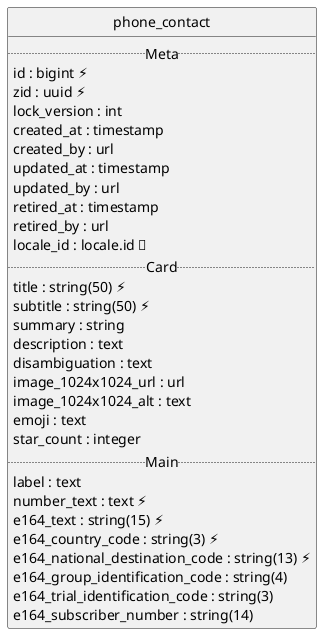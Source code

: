 @startuml uml
skinparam monochrome true
skinparam linetype ortho
hide circle

entity phone_contact {
  .. Meta ..
  id : bigint ⚡
  zid : uuid ⚡
  lock_version : int
  created_at : timestamp
  created_by : url
  updated_at : timestamp
  updated_by : url
  retired_at : timestamp
  retired_by : url
  locale_id : locale.id 🔑
  .. Card ..
  title : string(50) ⚡
  subtitle : string(50) ⚡
  summary : string
  description : text
  disambiguation : text
  image_1024x1024_url : url
  image_1024x1024_alt : text
  emoji : text
  star_count : integer
  .. Main ..
  label : text
  number_text : text ⚡
  e164_text : string(15) ⚡
  e164_country_code : string(3) ⚡
  e164_national_destination_code : string(13) ⚡
  e164_group_identification_code : string(4)
  e164_trial_identification_code : string(3)
  e164_subscriber_number : string(14)
}

@enduml
